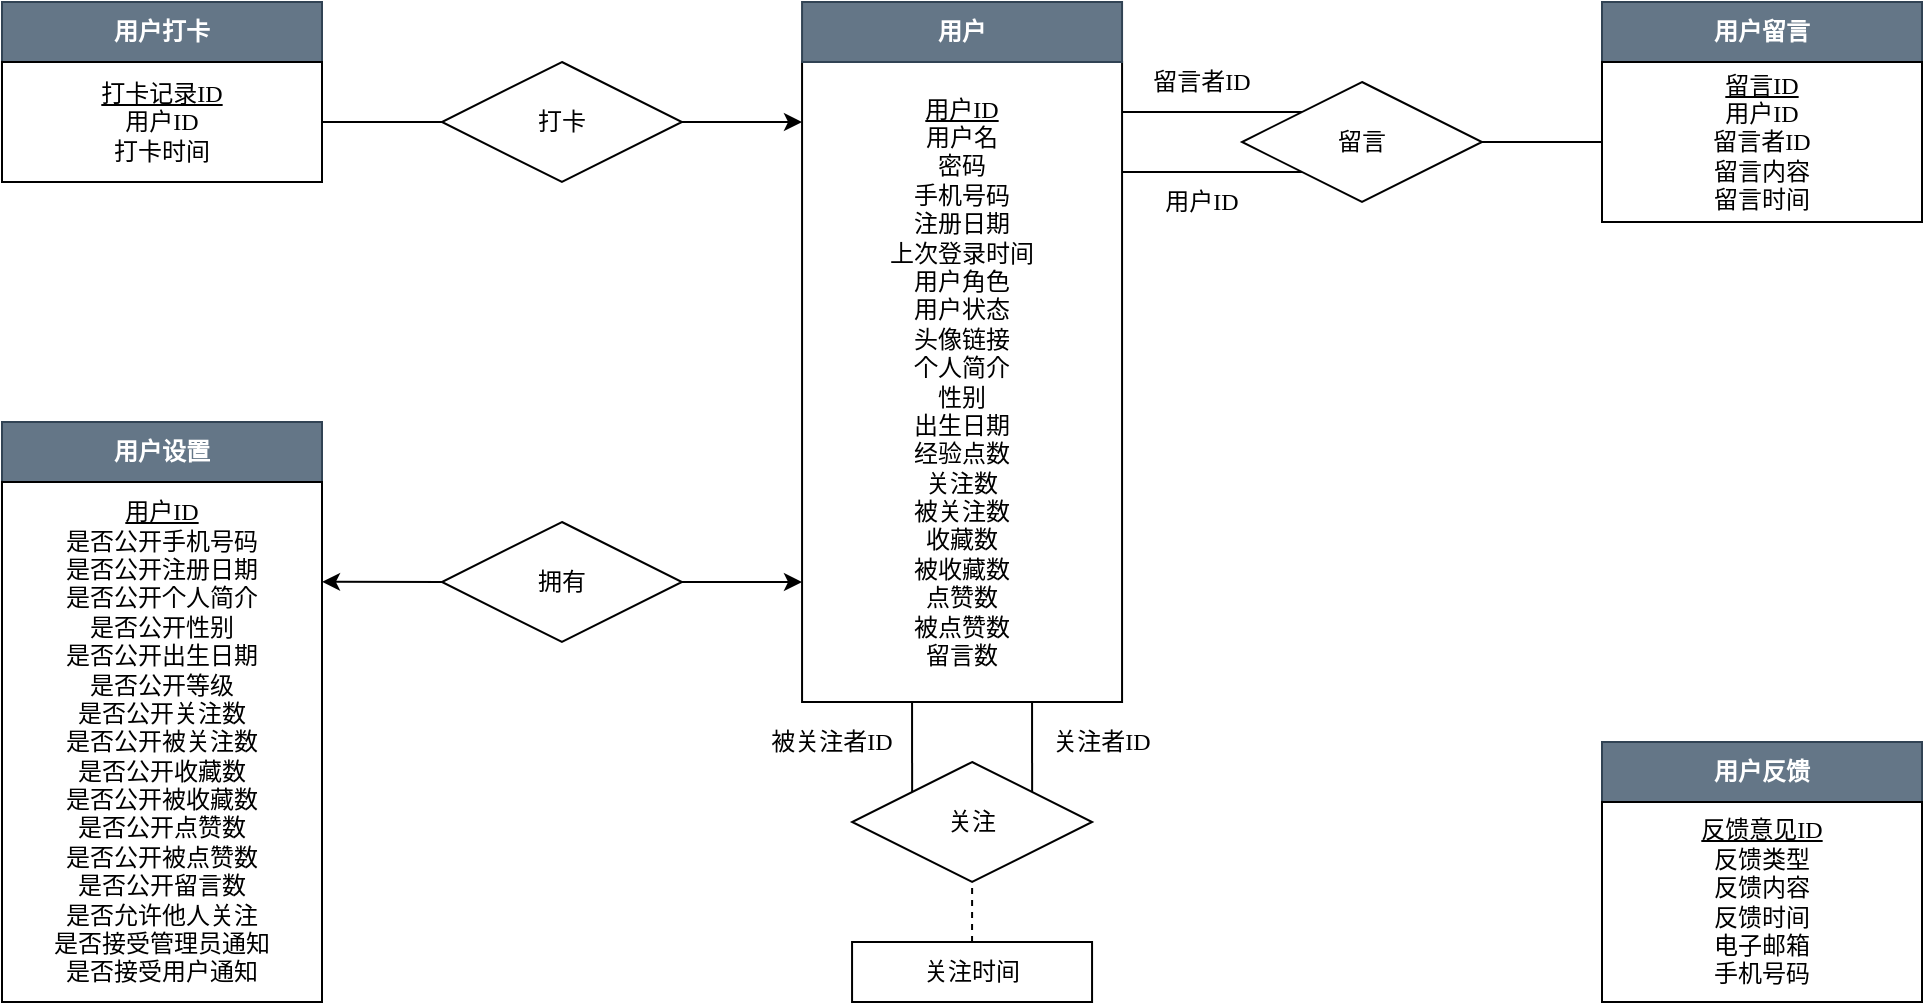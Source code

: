<mxfile version="22.0.2" type="device">
  <diagram name="第 1 页" id="XWjhuGjZIDZvUrzgFzQ1">
    <mxGraphModel dx="1656" dy="818" grid="1" gridSize="10" guides="1" tooltips="1" connect="1" arrows="1" fold="1" page="1" pageScale="1" pageWidth="827" pageHeight="1169" math="0" shadow="0">
      <root>
        <mxCell id="0" />
        <mxCell id="1" parent="0" />
        <mxCell id="FcLobYDYsunlRHYjwb2t-40" value="&lt;div style=&quot;border-color: var(--border-color);&quot;&gt;&lt;u style=&quot;border-color: var(--border-color);&quot;&gt;&lt;font face=&quot;新宋体&quot;&gt;用户ID&lt;/font&gt;&lt;/u&gt;&lt;/div&gt;&lt;div style=&quot;border-color: var(--border-color);&quot;&gt;&lt;font face=&quot;新宋体&quot;&gt;用户名&lt;/font&gt;&lt;/div&gt;&lt;div style=&quot;border-color: var(--border-color);&quot;&gt;&lt;font face=&quot;新宋体&quot;&gt;密码&lt;/font&gt;&lt;/div&gt;&lt;div style=&quot;border-color: var(--border-color);&quot;&gt;&lt;font face=&quot;新宋体&quot;&gt;手机号码&lt;/font&gt;&lt;/div&gt;&lt;div style=&quot;border-color: var(--border-color);&quot;&gt;&lt;font face=&quot;新宋体&quot;&gt;注册日期&lt;/font&gt;&lt;/div&gt;&lt;div style=&quot;border-color: var(--border-color);&quot;&gt;&lt;font face=&quot;新宋体&quot;&gt;上次登录时间&lt;/font&gt;&lt;/div&gt;&lt;div style=&quot;border-color: var(--border-color);&quot;&gt;&lt;font face=&quot;新宋体&quot;&gt;用户角色&lt;/font&gt;&lt;/div&gt;&lt;div style=&quot;border-color: var(--border-color);&quot;&gt;&lt;span style=&quot;border-color: var(--border-color); background-color: initial;&quot;&gt;&lt;font face=&quot;新宋体&quot;&gt;用户状态&lt;/font&gt;&lt;/span&gt;&lt;/div&gt;&lt;div style=&quot;border-color: var(--border-color);&quot;&gt;&lt;span style=&quot;border-color: var(--border-color); background-color: initial;&quot;&gt;&lt;font face=&quot;新宋体&quot;&gt;头像链接&lt;/font&gt;&lt;/span&gt;&lt;/div&gt;&lt;div style=&quot;border-color: var(--border-color);&quot;&gt;&lt;span style=&quot;border-color: var(--border-color); background-color: initial;&quot;&gt;&lt;font face=&quot;新宋体&quot;&gt;个人简介&lt;/font&gt;&lt;/span&gt;&lt;/div&gt;&lt;div style=&quot;border-color: var(--border-color);&quot;&gt;&lt;span style=&quot;border-color: var(--border-color); background-color: initial;&quot;&gt;&lt;font face=&quot;新宋体&quot;&gt;性别&lt;/font&gt;&lt;/span&gt;&lt;/div&gt;&lt;div style=&quot;border-color: var(--border-color);&quot;&gt;&lt;span style=&quot;border-color: var(--border-color); background-color: initial;&quot;&gt;&lt;font face=&quot;新宋体&quot;&gt;出生日期&lt;/font&gt;&lt;/span&gt;&lt;/div&gt;&lt;div style=&quot;border-color: var(--border-color);&quot;&gt;&lt;span style=&quot;border-color: var(--border-color); background-color: initial;&quot;&gt;&lt;font face=&quot;新宋体&quot;&gt;经验点数&lt;/font&gt;&lt;/span&gt;&lt;/div&gt;&lt;div style=&quot;border-color: var(--border-color);&quot;&gt;&lt;span style=&quot;border-color: var(--border-color); background-color: initial;&quot;&gt;&lt;font face=&quot;新宋体&quot;&gt;关注数&lt;/font&gt;&lt;/span&gt;&lt;/div&gt;&lt;div style=&quot;border-color: var(--border-color);&quot;&gt;&lt;span style=&quot;border-color: var(--border-color); background-color: initial;&quot;&gt;&lt;font face=&quot;新宋体&quot;&gt;被关注数&lt;/font&gt;&lt;/span&gt;&lt;/div&gt;&lt;div style=&quot;border-color: var(--border-color);&quot;&gt;&lt;font face=&quot;新宋体&quot;&gt;&lt;span style=&quot;border-color: var(--border-color); background-color: initial;&quot;&gt;收&lt;/span&gt;&lt;span style=&quot;border-color: var(--border-color); background-color: initial;&quot;&gt;藏数&lt;/span&gt;&lt;/font&gt;&lt;/div&gt;&lt;div style=&quot;border-color: var(--border-color);&quot;&gt;&lt;span style=&quot;border-color: var(--border-color); background-color: initial;&quot;&gt;&lt;font face=&quot;新宋体&quot;&gt;被收藏数&lt;/font&gt;&lt;/span&gt;&lt;/div&gt;&lt;div style=&quot;border-color: var(--border-color);&quot;&gt;&lt;span style=&quot;border-color: var(--border-color); background-color: initial;&quot;&gt;&lt;font face=&quot;新宋体&quot;&gt;点赞数&lt;/font&gt;&lt;/span&gt;&lt;/div&gt;&lt;div style=&quot;border-color: var(--border-color);&quot;&gt;&lt;span style=&quot;border-color: var(--border-color); background-color: initial;&quot;&gt;&lt;font face=&quot;新宋体&quot;&gt;被点赞数&lt;/font&gt;&lt;/span&gt;&lt;/div&gt;&lt;div style=&quot;border-color: var(--border-color);&quot;&gt;&lt;span style=&quot;border-color: var(--border-color); background-color: initial;&quot;&gt;&lt;font face=&quot;新宋体&quot;&gt;留言数&lt;/font&gt;&lt;/span&gt;&lt;/div&gt;" style="whiteSpace=wrap;html=1;align=center;" parent="1" vertex="1">
          <mxGeometry x="440.03" y="70" width="160" height="320" as="geometry" />
        </mxCell>
        <mxCell id="FcLobYDYsunlRHYjwb2t-41" value="&lt;b&gt;&lt;font face=&quot;新宋体&quot;&gt;用户&lt;/font&gt;&lt;/b&gt;" style="whiteSpace=wrap;html=1;align=center;fillColor=#647687;fontColor=#ffffff;strokeColor=#314354;" parent="1" vertex="1">
          <mxGeometry x="440.03" y="40" width="160" height="30" as="geometry" />
        </mxCell>
        <mxCell id="FcLobYDYsunlRHYjwb2t-43" value="&lt;b&gt;&lt;font face=&quot;新宋体&quot;&gt;用户设置&lt;/font&gt;&lt;/b&gt;" style="whiteSpace=wrap;html=1;align=center;fillColor=#647687;fontColor=#ffffff;strokeColor=#314354;" parent="1" vertex="1">
          <mxGeometry x="40" y="250" width="160" height="30" as="geometry" />
        </mxCell>
        <mxCell id="FcLobYDYsunlRHYjwb2t-45" value="&lt;b&gt;&lt;font face=&quot;新宋体&quot;&gt;用户打卡&lt;/font&gt;&lt;/b&gt;" style="whiteSpace=wrap;html=1;align=center;fillColor=#647687;fontColor=#ffffff;strokeColor=#314354;" parent="1" vertex="1">
          <mxGeometry x="40" y="40" width="160" height="30" as="geometry" />
        </mxCell>
        <mxCell id="FcLobYDYsunlRHYjwb2t-47" value="&lt;div style=&quot;border-color: var(--border-color);&quot;&gt;&lt;u style=&quot;border-color: var(--border-color);&quot;&gt;&lt;font face=&quot;新宋体&quot;&gt;打卡记录ID&lt;/font&gt;&lt;/u&gt;&lt;/div&gt;&lt;div style=&quot;border-color: var(--border-color);&quot;&gt;&lt;font face=&quot;新宋体&quot;&gt;用户ID&lt;br&gt;&lt;/font&gt;&lt;/div&gt;&lt;div style=&quot;border-color: var(--border-color);&quot;&gt;&lt;font face=&quot;新宋体&quot;&gt;打卡时间&lt;/font&gt;&lt;/div&gt;" style="whiteSpace=wrap;html=1;align=center;" parent="1" vertex="1">
          <mxGeometry x="40" y="70" width="160" height="60" as="geometry" />
        </mxCell>
        <mxCell id="FcLobYDYsunlRHYjwb2t-49" value="&lt;div style=&quot;border-color: var(--border-color);&quot;&gt;&lt;span style=&quot;font-family: 新宋体; background-color: initial;&quot;&gt;关注时间&lt;/span&gt;&lt;br&gt;&lt;/div&gt;" style="whiteSpace=wrap;html=1;align=center;" parent="1" vertex="1">
          <mxGeometry x="465.03" y="510" width="120" height="30" as="geometry" />
        </mxCell>
        <mxCell id="FcLobYDYsunlRHYjwb2t-50" value="&lt;b&gt;&lt;font face=&quot;新宋体&quot;&gt;用户留言&lt;/font&gt;&lt;/b&gt;" style="whiteSpace=wrap;html=1;align=center;fillColor=#647687;fontColor=#ffffff;strokeColor=#314354;" parent="1" vertex="1">
          <mxGeometry x="840" y="40" width="160" height="30" as="geometry" />
        </mxCell>
        <mxCell id="FcLobYDYsunlRHYjwb2t-51" value="&lt;div style=&quot;border-color: var(--border-color);&quot;&gt;&lt;u style=&quot;border-color: var(--border-color);&quot;&gt;&lt;font face=&quot;新宋体&quot;&gt;留言ID&lt;/font&gt;&lt;/u&gt;&lt;/div&gt;&lt;div style=&quot;border-color: var(--border-color);&quot;&gt;&lt;font face=&quot;新宋体&quot;&gt;用户ID&lt;br&gt;&lt;/font&gt;&lt;/div&gt;&lt;div style=&quot;border-color: var(--border-color);&quot;&gt;&lt;font face=&quot;新宋体&quot;&gt;留言者ID&lt;/font&gt;&lt;/div&gt;&lt;div style=&quot;border-color: var(--border-color);&quot;&gt;&lt;font face=&quot;新宋体&quot;&gt;留言内容&lt;/font&gt;&lt;/div&gt;&lt;div style=&quot;border-color: var(--border-color);&quot;&gt;&lt;font face=&quot;新宋体&quot;&gt;留言时间&lt;/font&gt;&lt;/div&gt;" style="whiteSpace=wrap;html=1;align=center;" parent="1" vertex="1">
          <mxGeometry x="840" y="70" width="160" height="80" as="geometry" />
        </mxCell>
        <mxCell id="84Wg8D0-4yVSgBaiV-lj-21" value="&lt;font face=&quot;新宋体&quot;&gt;打卡&lt;/font&gt;" style="shape=rhombus;perimeter=rhombusPerimeter;whiteSpace=wrap;html=1;align=center;" parent="1" vertex="1">
          <mxGeometry x="259.97" y="70" width="120" height="60" as="geometry" />
        </mxCell>
        <mxCell id="84Wg8D0-4yVSgBaiV-lj-22" value="&lt;font face=&quot;新宋体&quot;&gt;关注&lt;/font&gt;" style="shape=rhombus;perimeter=rhombusPerimeter;whiteSpace=wrap;html=1;align=center;" parent="1" vertex="1">
          <mxGeometry x="465.06" y="420" width="120" height="60" as="geometry" />
        </mxCell>
        <mxCell id="84Wg8D0-4yVSgBaiV-lj-23" value="&lt;font face=&quot;新宋体&quot;&gt;留言&lt;/font&gt;" style="shape=rhombus;perimeter=rhombusPerimeter;whiteSpace=wrap;html=1;align=center;" parent="1" vertex="1">
          <mxGeometry x="660" y="80" width="120" height="60" as="geometry" />
        </mxCell>
        <mxCell id="QV8q_15X7JUbRMDC0rht-3" value="&lt;font face=&quot;新宋体&quot;&gt;拥有&lt;/font&gt;" style="shape=rhombus;perimeter=rhombusPerimeter;whiteSpace=wrap;html=1;align=center;" parent="1" vertex="1">
          <mxGeometry x="259.97" y="300" width="120" height="60" as="geometry" />
        </mxCell>
        <mxCell id="QV8q_15X7JUbRMDC0rht-4" value="&lt;div style=&quot;border-color: var(--border-color);&quot;&gt;&lt;font face=&quot;新宋体&quot;&gt;&lt;u&gt;用户ID&lt;/u&gt;&lt;/font&gt;&lt;/div&gt;&lt;div style=&quot;border-color: var(--border-color);&quot;&gt;&lt;font style=&quot;border-color: var(--border-color);&quot; face=&quot;新宋体&quot;&gt;是否公开手机号码&lt;/font&gt;&lt;/div&gt;&lt;div style=&quot;border-color: var(--border-color);&quot;&gt;&lt;font style=&quot;border-color: var(--border-color);&quot; face=&quot;新宋体&quot;&gt;是否公开注册日期&lt;/font&gt;&lt;/div&gt;&lt;div style=&quot;border-color: var(--border-color);&quot;&gt;&lt;font style=&quot;border-color: var(--border-color);&quot; face=&quot;新宋体&quot;&gt;是否公开个人简介&lt;/font&gt;&lt;/div&gt;&lt;div style=&quot;border-color: var(--border-color);&quot;&gt;&lt;font style=&quot;border-color: var(--border-color);&quot; face=&quot;新宋体&quot;&gt;是否公开性别&lt;/font&gt;&lt;/div&gt;&lt;div style=&quot;border-color: var(--border-color);&quot;&gt;&lt;font style=&quot;border-color: var(--border-color);&quot; face=&quot;新宋体&quot;&gt;是否公开出生日期&lt;/font&gt;&lt;/div&gt;&lt;div style=&quot;border-color: var(--border-color);&quot;&gt;&lt;font style=&quot;border-color: var(--border-color);&quot; face=&quot;新宋体&quot;&gt;是否公开等级&lt;/font&gt;&lt;/div&gt;&lt;div style=&quot;border-color: var(--border-color);&quot;&gt;&lt;font style=&quot;border-color: var(--border-color);&quot; face=&quot;新宋体&quot;&gt;是否&lt;/font&gt;&lt;font style=&quot;border-color: var(--border-color);&quot; face=&quot;新宋体&quot;&gt;公开关注数&lt;/font&gt;&lt;/div&gt;&lt;div style=&quot;border-color: var(--border-color);&quot;&gt;&lt;span style=&quot;border-color: var(--border-color); font-family: 新宋体; background-color: initial;&quot;&gt;是否公开被关注数&lt;/span&gt;&lt;/div&gt;&lt;div style=&quot;border-color: var(--border-color);&quot;&gt;&lt;span style=&quot;border-color: var(--border-color); font-family: 新宋体; background-color: initial;&quot;&gt;是否公开收藏数&lt;/span&gt;&lt;/div&gt;&lt;div style=&quot;border-color: var(--border-color);&quot;&gt;&lt;span style=&quot;border-color: var(--border-color); font-family: 新宋体; background-color: initial;&quot;&gt;是否公开被收藏数&lt;/span&gt;&lt;/div&gt;&lt;div style=&quot;border-color: var(--border-color);&quot;&gt;&lt;span style=&quot;border-color: var(--border-color); font-family: 新宋体; background-color: initial;&quot;&gt;是否公开点赞数&lt;/span&gt;&lt;/div&gt;&lt;div style=&quot;border-color: var(--border-color);&quot;&gt;&lt;font style=&quot;border-color: var(--border-color);&quot; face=&quot;新宋体&quot;&gt;是否公开被点赞数&lt;/font&gt;&lt;/div&gt;&lt;div style=&quot;border-color: var(--border-color);&quot;&gt;&lt;font style=&quot;border-color: var(--border-color);&quot; face=&quot;新宋体&quot;&gt;是否公开留言数&lt;/font&gt;&lt;/div&gt;&lt;div style=&quot;border-color: var(--border-color);&quot;&gt;&lt;font style=&quot;border-color: var(--border-color);&quot; face=&quot;新宋体&quot;&gt;是否允许他人关注&lt;/font&gt;&lt;/div&gt;&lt;div style=&quot;border-color: var(--border-color);&quot;&gt;&lt;font style=&quot;border-color: var(--border-color);&quot; face=&quot;新宋体&quot;&gt;是否接受管理员通知&lt;/font&gt;&lt;/div&gt;&lt;div style=&quot;border-color: var(--border-color);&quot;&gt;&lt;font style=&quot;border-color: var(--border-color);&quot; face=&quot;新宋体&quot;&gt;是否接受&lt;/font&gt;&lt;span style=&quot;border-color: var(--border-color); font-family: 新宋体; background-color: initial;&quot;&gt;用户通知&lt;/span&gt;&lt;/div&gt;" style="whiteSpace=wrap;html=1;align=center;" parent="1" vertex="1">
          <mxGeometry x="40" y="280" width="160" height="260" as="geometry" />
        </mxCell>
        <mxCell id="QV8q_15X7JUbRMDC0rht-12" value="" style="endArrow=none;dashed=1;html=1;rounded=0;entryX=0.5;entryY=1;entryDx=0;entryDy=0;exitX=0.5;exitY=0;exitDx=0;exitDy=0;" parent="1" source="FcLobYDYsunlRHYjwb2t-49" target="84Wg8D0-4yVSgBaiV-lj-22" edge="1">
          <mxGeometry width="50" height="50" relative="1" as="geometry">
            <mxPoint x="605" y="560" as="sourcePoint" />
            <mxPoint x="475.0" y="480" as="targetPoint" />
            <Array as="points" />
          </mxGeometry>
        </mxCell>
        <mxCell id="QV8q_15X7JUbRMDC0rht-16" value="" style="endArrow=none;html=1;rounded=0;entryX=1;entryY=0.5;entryDx=0;entryDy=0;exitX=0;exitY=0.5;exitDx=0;exitDy=0;" parent="1" source="FcLobYDYsunlRHYjwb2t-51" target="84Wg8D0-4yVSgBaiV-lj-23" edge="1">
          <mxGeometry width="50" height="50" relative="1" as="geometry">
            <mxPoint x="383.03" y="640" as="sourcePoint" />
            <mxPoint x="683.03" y="710" as="targetPoint" />
          </mxGeometry>
        </mxCell>
        <mxCell id="iSfha3qDYG1mXq8DVQv6-2" value="" style="endArrow=none;html=1;rounded=0;exitX=1;exitY=0;exitDx=0;exitDy=0;" parent="1" source="84Wg8D0-4yVSgBaiV-lj-22" edge="1">
          <mxGeometry width="50" height="50" relative="1" as="geometry">
            <mxPoint x="595.03" y="470" as="sourcePoint" />
            <mxPoint x="555.03" y="390" as="targetPoint" />
          </mxGeometry>
        </mxCell>
        <mxCell id="iSfha3qDYG1mXq8DVQv6-3" value="" style="endArrow=none;html=1;rounded=0;exitX=0;exitY=0;exitDx=0;exitDy=0;" parent="1" source="84Wg8D0-4yVSgBaiV-lj-22" edge="1">
          <mxGeometry width="50" height="50" relative="1" as="geometry">
            <mxPoint x="485" y="440" as="sourcePoint" />
            <mxPoint x="495.03" y="390" as="targetPoint" />
          </mxGeometry>
        </mxCell>
        <mxCell id="v_ItOITo_SjjEJLg42WI-1" value="" style="endArrow=none;html=1;rounded=0;entryX=0;entryY=0;entryDx=0;entryDy=0;" parent="1" target="84Wg8D0-4yVSgBaiV-lj-23" edge="1">
          <mxGeometry width="50" height="50" relative="1" as="geometry">
            <mxPoint x="600.03" y="95" as="sourcePoint" />
            <mxPoint x="670.03" y="95" as="targetPoint" />
          </mxGeometry>
        </mxCell>
        <mxCell id="v_ItOITo_SjjEJLg42WI-3" value="" style="endArrow=none;html=1;rounded=0;entryX=0;entryY=1;entryDx=0;entryDy=0;" parent="1" target="84Wg8D0-4yVSgBaiV-lj-23" edge="1">
          <mxGeometry width="50" height="50" relative="1" as="geometry">
            <mxPoint x="600.03" y="125" as="sourcePoint" />
            <mxPoint x="680.03" y="125" as="targetPoint" />
          </mxGeometry>
        </mxCell>
        <mxCell id="7c221XJhPc71LFMD7Hhc-1" value="&lt;b&gt;&lt;font face=&quot;新宋体&quot;&gt;用户反馈&lt;/font&gt;&lt;/b&gt;" style="whiteSpace=wrap;html=1;align=center;fillColor=#647687;fontColor=#ffffff;strokeColor=#314354;" parent="1" vertex="1">
          <mxGeometry x="840" y="410" width="160" height="30" as="geometry" />
        </mxCell>
        <mxCell id="7c221XJhPc71LFMD7Hhc-2" value="&lt;div style=&quot;border-color: var(--border-color);&quot;&gt;&lt;font face=&quot;新宋体&quot;&gt;&lt;u&gt;反馈意见ID&lt;/u&gt;&lt;/font&gt;&lt;/div&gt;&lt;div style=&quot;border-color: var(--border-color);&quot;&gt;&lt;font face=&quot;新宋体&quot;&gt;反馈类型&lt;/font&gt;&lt;/div&gt;&lt;div style=&quot;border-color: var(--border-color);&quot;&gt;&lt;font face=&quot;新宋体&quot;&gt;反馈内容&lt;/font&gt;&lt;/div&gt;&lt;div style=&quot;border-color: var(--border-color);&quot;&gt;&lt;font face=&quot;新宋体&quot;&gt;反馈时间&lt;/font&gt;&lt;/div&gt;&lt;div style=&quot;border-color: var(--border-color);&quot;&gt;&lt;font face=&quot;新宋体&quot;&gt;电子邮箱&lt;/font&gt;&lt;/div&gt;&lt;div style=&quot;border-color: var(--border-color);&quot;&gt;&lt;font face=&quot;新宋体&quot;&gt;手机号码&lt;/font&gt;&lt;/div&gt;" style="whiteSpace=wrap;html=1;align=center;" parent="1" vertex="1">
          <mxGeometry x="840" y="440" width="160" height="100" as="geometry" />
        </mxCell>
        <mxCell id="7c221XJhPc71LFMD7Hhc-3" value="" style="endArrow=classic;html=1;rounded=0;exitX=1;exitY=0.5;exitDx=0;exitDy=0;" parent="1" source="84Wg8D0-4yVSgBaiV-lj-21" edge="1">
          <mxGeometry width="50" height="50" relative="1" as="geometry">
            <mxPoint x="260" y="240" as="sourcePoint" />
            <mxPoint x="440" y="100" as="targetPoint" />
          </mxGeometry>
        </mxCell>
        <mxCell id="7c221XJhPc71LFMD7Hhc-4" value="" style="endArrow=none;html=1;rounded=0;entryX=0;entryY=0.5;entryDx=0;entryDy=0;exitX=1;exitY=0.5;exitDx=0;exitDy=0;" parent="1" source="FcLobYDYsunlRHYjwb2t-47" target="84Wg8D0-4yVSgBaiV-lj-21" edge="1">
          <mxGeometry width="50" height="50" relative="1" as="geometry">
            <mxPoint x="270" y="190" as="sourcePoint" />
            <mxPoint x="320" y="140" as="targetPoint" />
          </mxGeometry>
        </mxCell>
        <mxCell id="7c221XJhPc71LFMD7Hhc-5" value="&lt;font face=&quot;新宋体&quot;&gt;留言者ID&lt;/font&gt;" style="text;html=1;strokeColor=none;fillColor=none;align=center;verticalAlign=middle;whiteSpace=wrap;rounded=0;" parent="1" vertex="1">
          <mxGeometry x="610" y="70" width="60" height="20" as="geometry" />
        </mxCell>
        <mxCell id="7c221XJhPc71LFMD7Hhc-6" value="&lt;font face=&quot;新宋体&quot;&gt;用户ID&lt;/font&gt;" style="text;html=1;strokeColor=none;fillColor=none;align=center;verticalAlign=middle;whiteSpace=wrap;rounded=0;" parent="1" vertex="1">
          <mxGeometry x="610" y="130" width="60" height="20" as="geometry" />
        </mxCell>
        <mxCell id="7c221XJhPc71LFMD7Hhc-11" value="&lt;font face=&quot;新宋体&quot;&gt;被关注者ID&lt;/font&gt;" style="text;html=1;strokeColor=none;fillColor=none;align=center;verticalAlign=middle;whiteSpace=wrap;rounded=0;" parent="1" vertex="1">
          <mxGeometry x="415.03" y="400" width="80" height="20" as="geometry" />
        </mxCell>
        <mxCell id="7c221XJhPc71LFMD7Hhc-12" value="&lt;font face=&quot;新宋体&quot;&gt;关注者ID&lt;/font&gt;" style="text;html=1;strokeColor=none;fillColor=none;align=center;verticalAlign=middle;whiteSpace=wrap;rounded=0;" parent="1" vertex="1">
          <mxGeometry x="555.03" y="400" width="70" height="20" as="geometry" />
        </mxCell>
        <mxCell id="7c221XJhPc71LFMD7Hhc-13" value="" style="endArrow=classic;html=1;rounded=0;exitX=1;exitY=0.5;exitDx=0;exitDy=0;" parent="1" source="QV8q_15X7JUbRMDC0rht-3" edge="1">
          <mxGeometry width="50" height="50" relative="1" as="geometry">
            <mxPoint x="380" y="360" as="sourcePoint" />
            <mxPoint x="440" y="330" as="targetPoint" />
          </mxGeometry>
        </mxCell>
        <mxCell id="7c221XJhPc71LFMD7Hhc-14" value="" style="endArrow=classic;html=1;rounded=0;exitX=0;exitY=0.5;exitDx=0;exitDy=0;entryX=1;entryY=0.192;entryDx=0;entryDy=0;entryPerimeter=0;" parent="1" source="QV8q_15X7JUbRMDC0rht-3" target="QV8q_15X7JUbRMDC0rht-4" edge="1">
          <mxGeometry width="50" height="50" relative="1" as="geometry">
            <mxPoint x="190" y="430" as="sourcePoint" />
            <mxPoint x="210" y="330" as="targetPoint" />
          </mxGeometry>
        </mxCell>
      </root>
    </mxGraphModel>
  </diagram>
</mxfile>
